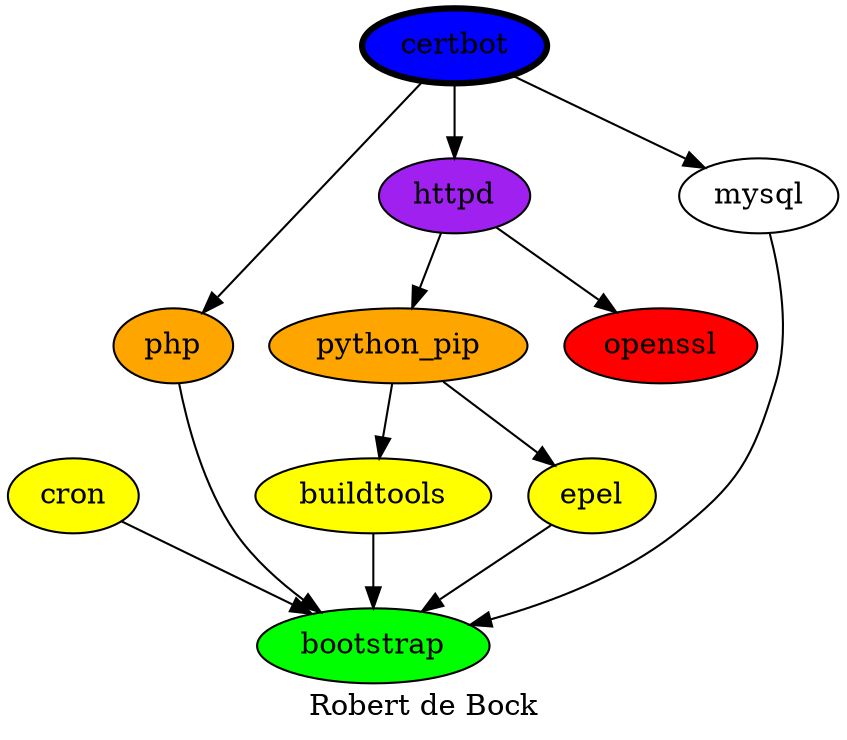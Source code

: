 digraph PhiloDilemma {
  label = "Robert de Bock" ;
  overlap=false
  {
    bootstrap [fillcolor=green style=filled]
    cron [fillcolor=yellow style=filled]
    buildtools [fillcolor=yellow style=filled]
    epel [fillcolor=yellow style=filled]
    "python_pip" [fillcolor=orange style=filled]
    php [fillcolor=orange style=filled]
    openssl [fillcolor=red style=filled]
    httpd [fillcolor=purple style=filled]
    certbot [fillcolor=blue style=filled penwidth=3]
  }
  {buildtools cron epel mysql php} -> bootstrap
  "python_pip" -> {buildtools epel}
  httpd -> {"python_pip" openssl}
  certbot -> {httpd mysql php}
}
